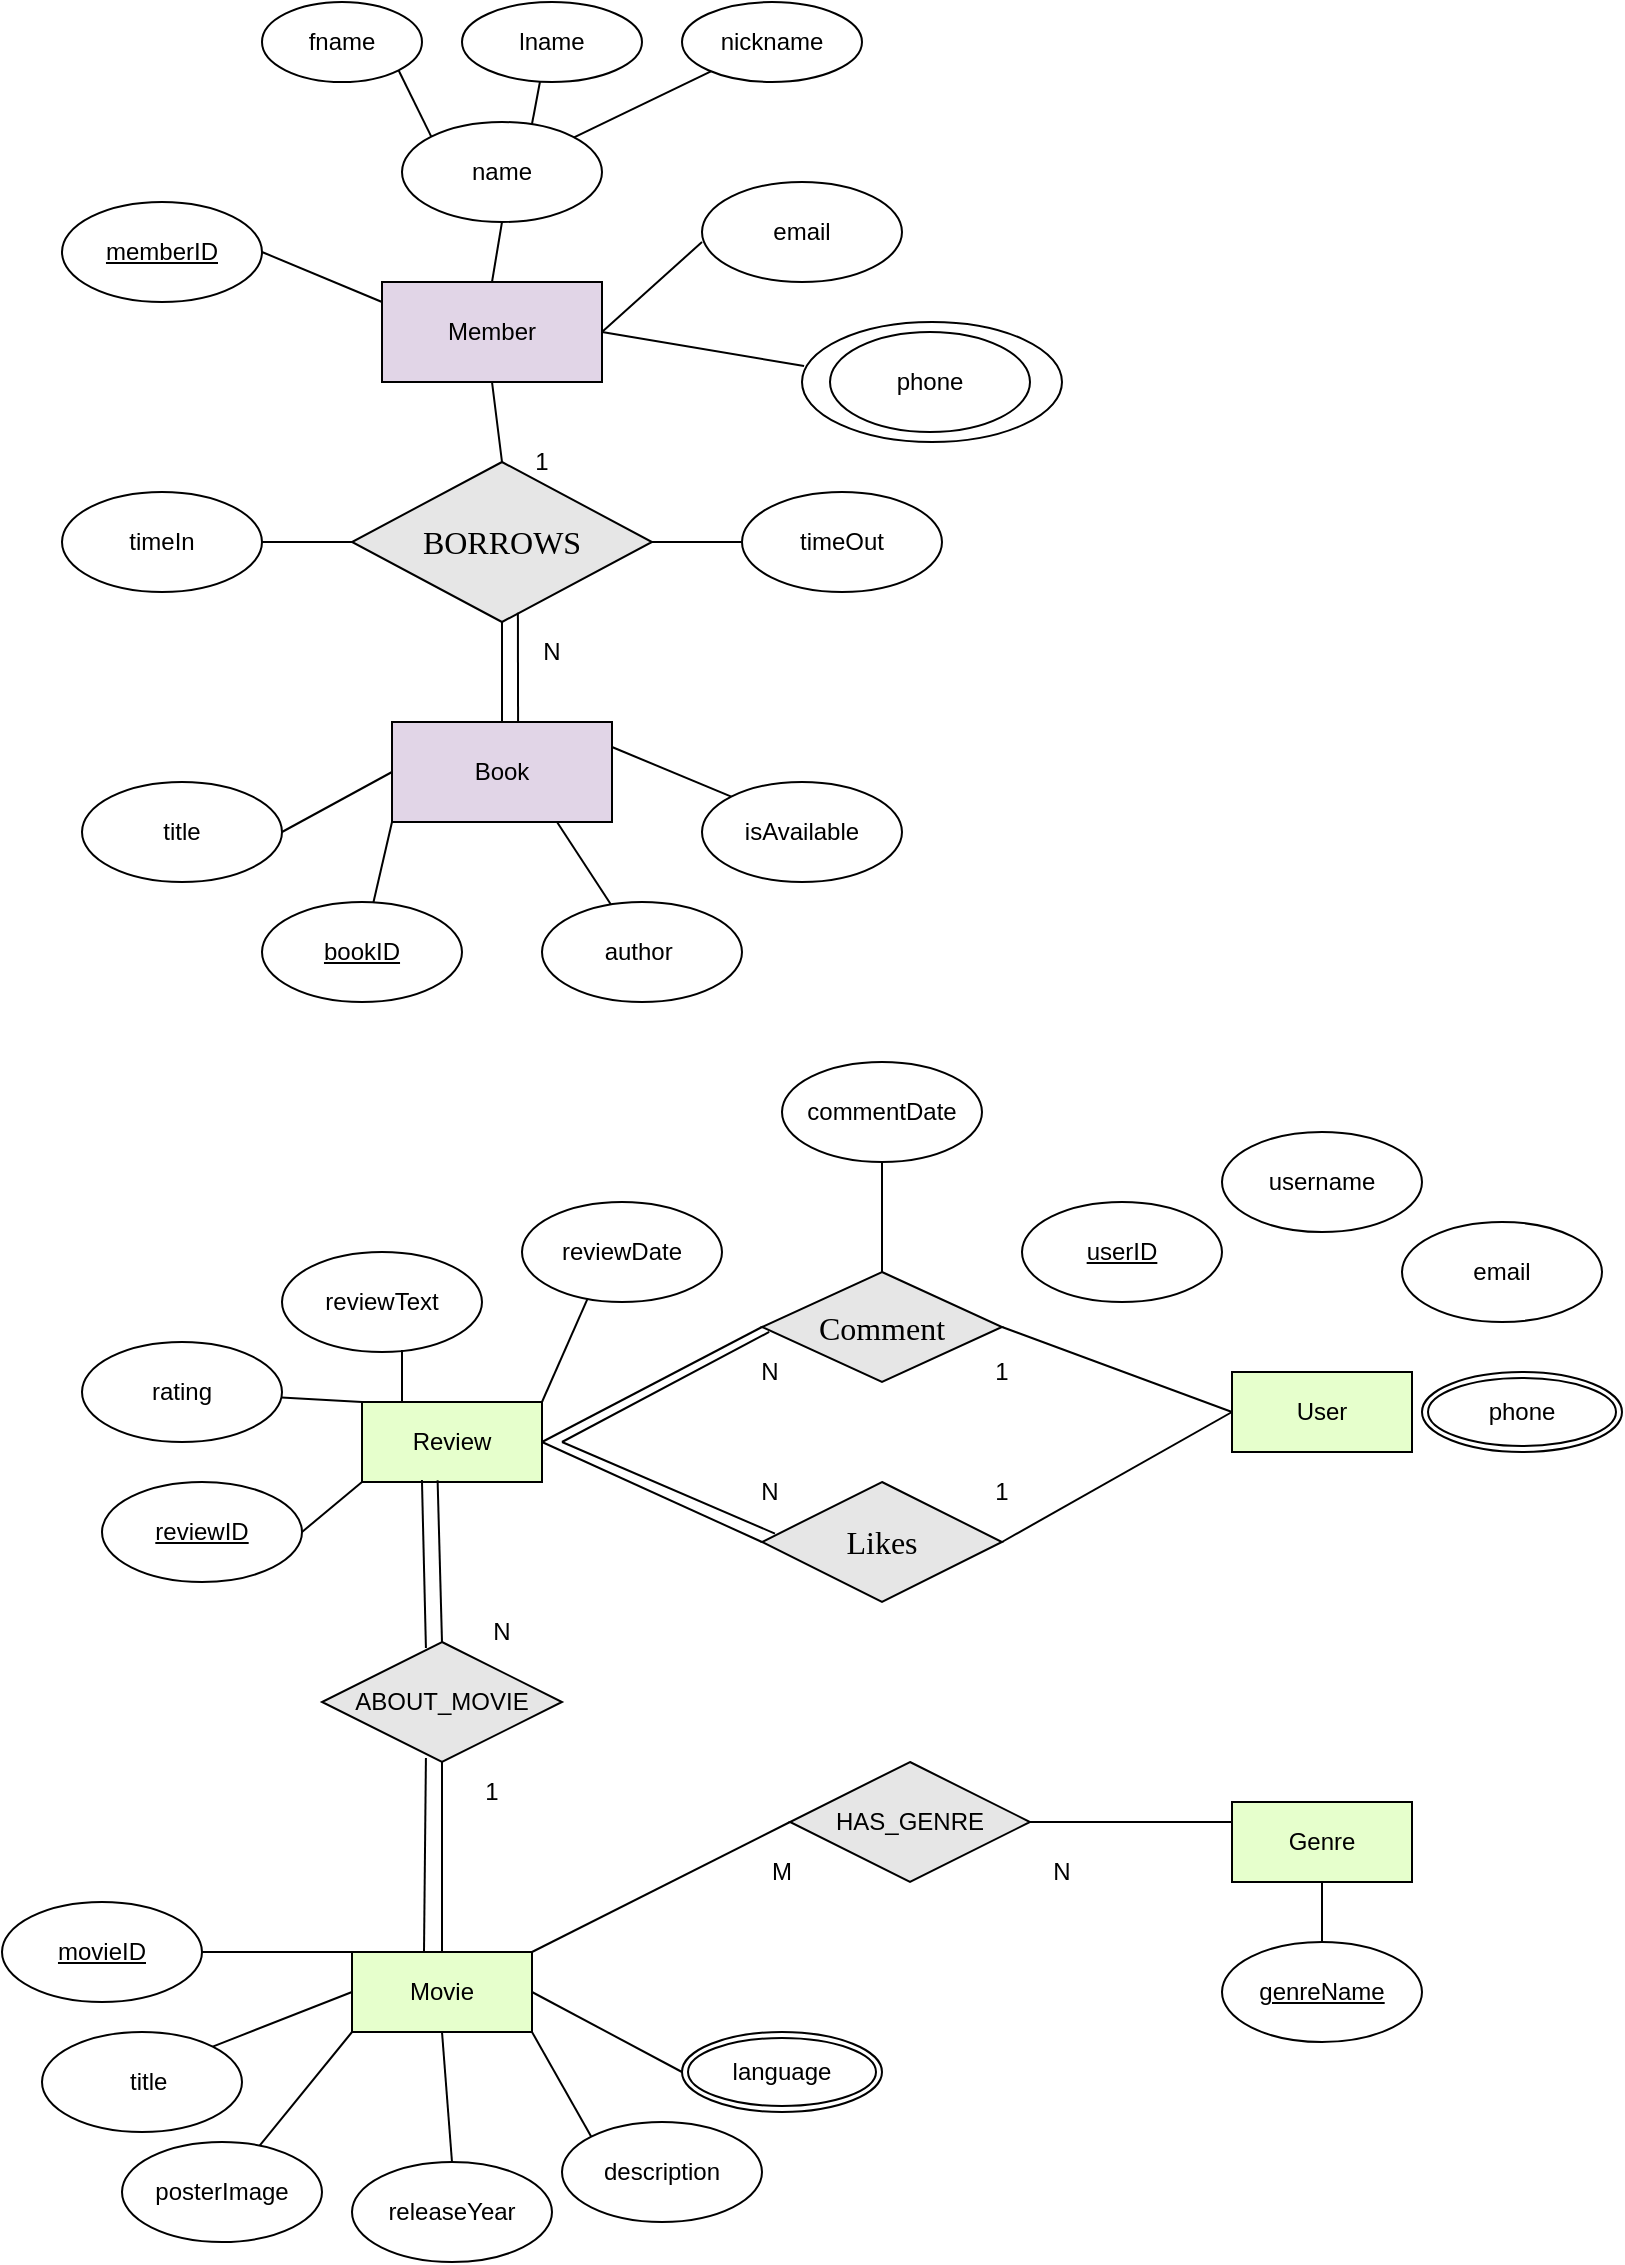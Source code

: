 <mxfile version="28.0.4">
  <diagram name="Page-1" id="Prld9Db6RoJRbxSjJ47J">
    <mxGraphModel dx="976" dy="672" grid="1" gridSize="10" guides="1" tooltips="1" connect="1" arrows="1" fold="1" page="1" pageScale="1" pageWidth="827" pageHeight="1169" math="0" shadow="0">
      <root>
        <mxCell id="0" />
        <mxCell id="1" parent="0" />
        <mxCell id="_dU9NBsAX1QTBCmmcqbf-1" value="Member" style="rounded=0;whiteSpace=wrap;html=1;fillColor=#E1D5E7;" vertex="1" parent="1">
          <mxGeometry x="190" y="160" width="110" height="50" as="geometry" />
        </mxCell>
        <mxCell id="_dU9NBsAX1QTBCmmcqbf-2" value="Book" style="rounded=0;whiteSpace=wrap;html=1;fillColor=#E1D5E7;" vertex="1" parent="1">
          <mxGeometry x="195" y="380" width="110" height="50" as="geometry" />
        </mxCell>
        <mxCell id="_dU9NBsAX1QTBCmmcqbf-3" value="&lt;u&gt;memberID&lt;/u&gt;" style="ellipse;whiteSpace=wrap;html=1;" vertex="1" parent="1">
          <mxGeometry x="30" y="120" width="100" height="50" as="geometry" />
        </mxCell>
        <mxCell id="_dU9NBsAX1QTBCmmcqbf-4" value="name" style="ellipse;whiteSpace=wrap;html=1;" vertex="1" parent="1">
          <mxGeometry x="200" y="80" width="100" height="50" as="geometry" />
        </mxCell>
        <mxCell id="_dU9NBsAX1QTBCmmcqbf-6" value="fname" style="ellipse;whiteSpace=wrap;html=1;" vertex="1" parent="1">
          <mxGeometry x="130" y="20" width="80" height="40" as="geometry" />
        </mxCell>
        <mxCell id="_dU9NBsAX1QTBCmmcqbf-7" value="lname" style="ellipse;whiteSpace=wrap;html=1;" vertex="1" parent="1">
          <mxGeometry x="230" y="20" width="90" height="40" as="geometry" />
        </mxCell>
        <mxCell id="_dU9NBsAX1QTBCmmcqbf-8" value="nickname" style="ellipse;whiteSpace=wrap;html=1;" vertex="1" parent="1">
          <mxGeometry x="340" y="20" width="90" height="40" as="geometry" />
        </mxCell>
        <mxCell id="_dU9NBsAX1QTBCmmcqbf-9" value="email" style="ellipse;whiteSpace=wrap;html=1;" vertex="1" parent="1">
          <mxGeometry x="350" y="110" width="100" height="50" as="geometry" />
        </mxCell>
        <mxCell id="_dU9NBsAX1QTBCmmcqbf-10" value="&lt;u&gt;bookID&lt;/u&gt;" style="ellipse;whiteSpace=wrap;html=1;" vertex="1" parent="1">
          <mxGeometry x="130" y="470" width="100" height="50" as="geometry" />
        </mxCell>
        <mxCell id="_dU9NBsAX1QTBCmmcqbf-11" value="title" style="ellipse;whiteSpace=wrap;html=1;" vertex="1" parent="1">
          <mxGeometry x="40" y="410" width="100" height="50" as="geometry" />
        </mxCell>
        <mxCell id="_dU9NBsAX1QTBCmmcqbf-13" value="author&amp;nbsp;" style="ellipse;whiteSpace=wrap;html=1;" vertex="1" parent="1">
          <mxGeometry x="270" y="470" width="100" height="50" as="geometry" />
        </mxCell>
        <mxCell id="_dU9NBsAX1QTBCmmcqbf-14" value="isAvailable" style="ellipse;whiteSpace=wrap;html=1;" vertex="1" parent="1">
          <mxGeometry x="350" y="410" width="100" height="50" as="geometry" />
        </mxCell>
        <mxCell id="_dU9NBsAX1QTBCmmcqbf-15" value="&lt;span style=&quot;font-family: -webkit-standard; font-size: medium; text-align: start;&quot;&gt;BORROWS&lt;/span&gt;" style="rhombus;whiteSpace=wrap;html=1;strokeColor=#000000;fillColor=#E6E6E6;" vertex="1" parent="1">
          <mxGeometry x="175" y="250" width="150" height="80" as="geometry" />
        </mxCell>
        <mxCell id="_dU9NBsAX1QTBCmmcqbf-18" value="" style="endArrow=none;html=1;rounded=0;exitX=1;exitY=0.5;exitDx=0;exitDy=0;" edge="1" parent="1" source="_dU9NBsAX1QTBCmmcqbf-1">
          <mxGeometry width="50" height="50" relative="1" as="geometry">
            <mxPoint x="360" y="350" as="sourcePoint" />
            <mxPoint x="350" y="140" as="targetPoint" />
            <Array as="points" />
          </mxGeometry>
        </mxCell>
        <mxCell id="_dU9NBsAX1QTBCmmcqbf-19" value="" style="endArrow=none;html=1;rounded=0;entryX=1;entryY=0.5;entryDx=0;entryDy=0;" edge="1" parent="1" target="_dU9NBsAX1QTBCmmcqbf-3">
          <mxGeometry width="50" height="50" relative="1" as="geometry">
            <mxPoint x="190" y="170" as="sourcePoint" />
            <mxPoint x="500" y="250" as="targetPoint" />
            <Array as="points" />
          </mxGeometry>
        </mxCell>
        <mxCell id="_dU9NBsAX1QTBCmmcqbf-33" value="1" style="text;html=1;align=center;verticalAlign=middle;whiteSpace=wrap;rounded=0;" vertex="1" parent="1">
          <mxGeometry x="240" y="235" width="60" height="30" as="geometry" />
        </mxCell>
        <mxCell id="_dU9NBsAX1QTBCmmcqbf-36" value="" style="endArrow=none;html=1;rounded=0;exitX=1;exitY=0.5;exitDx=0;exitDy=0;entryX=0.008;entryY=0.367;entryDx=0;entryDy=0;entryPerimeter=0;" edge="1" parent="1" source="_dU9NBsAX1QTBCmmcqbf-1" target="_dU9NBsAX1QTBCmmcqbf-37">
          <mxGeometry width="50" height="50" relative="1" as="geometry">
            <mxPoint x="330" y="195" as="sourcePoint" />
            <mxPoint x="390" y="200" as="targetPoint" />
            <Array as="points" />
          </mxGeometry>
        </mxCell>
        <mxCell id="_dU9NBsAX1QTBCmmcqbf-37" value="" style="ellipse;whiteSpace=wrap;html=1;" vertex="1" parent="1">
          <mxGeometry x="400" y="180" width="130" height="60" as="geometry" />
        </mxCell>
        <mxCell id="_dU9NBsAX1QTBCmmcqbf-34" value="phone" style="ellipse;whiteSpace=wrap;html=1;" vertex="1" parent="1">
          <mxGeometry x="414" y="185" width="100" height="50" as="geometry" />
        </mxCell>
        <mxCell id="_dU9NBsAX1QTBCmmcqbf-38" value="N" style="text;html=1;align=center;verticalAlign=middle;whiteSpace=wrap;rounded=0;" vertex="1" parent="1">
          <mxGeometry x="245" y="330" width="60" height="30" as="geometry" />
        </mxCell>
        <mxCell id="_dU9NBsAX1QTBCmmcqbf-39" value="" style="endArrow=none;html=1;rounded=0;entryX=0.5;entryY=0;entryDx=0;entryDy=0;" edge="1" parent="1" source="_dU9NBsAX1QTBCmmcqbf-15" target="_dU9NBsAX1QTBCmmcqbf-2">
          <mxGeometry width="50" height="50" relative="1" as="geometry">
            <mxPoint x="360" y="350" as="sourcePoint" />
            <mxPoint x="410" y="300" as="targetPoint" />
          </mxGeometry>
        </mxCell>
        <mxCell id="_dU9NBsAX1QTBCmmcqbf-40" value="" style="endArrow=none;html=1;rounded=0;exitX=0.5;exitY=1;exitDx=0;exitDy=0;" edge="1" parent="1" source="_dU9NBsAX1QTBCmmcqbf-1">
          <mxGeometry width="50" height="50" relative="1" as="geometry">
            <mxPoint x="280" y="350" as="sourcePoint" />
            <mxPoint x="250" y="250" as="targetPoint" />
          </mxGeometry>
        </mxCell>
        <mxCell id="_dU9NBsAX1QTBCmmcqbf-41" value="" style="endArrow=none;html=1;rounded=0;exitX=1;exitY=0.25;exitDx=0;exitDy=0;entryX=0;entryY=0;entryDx=0;entryDy=0;" edge="1" parent="1" source="_dU9NBsAX1QTBCmmcqbf-2" target="_dU9NBsAX1QTBCmmcqbf-14">
          <mxGeometry width="50" height="50" relative="1" as="geometry">
            <mxPoint x="360" y="350" as="sourcePoint" />
            <mxPoint x="410" y="300" as="targetPoint" />
          </mxGeometry>
        </mxCell>
        <mxCell id="_dU9NBsAX1QTBCmmcqbf-42" value="" style="endArrow=none;html=1;rounded=0;exitX=0.75;exitY=1;exitDx=0;exitDy=0;" edge="1" parent="1" source="_dU9NBsAX1QTBCmmcqbf-2" target="_dU9NBsAX1QTBCmmcqbf-13">
          <mxGeometry width="50" height="50" relative="1" as="geometry">
            <mxPoint x="450" y="360" as="sourcePoint" />
            <mxPoint x="510" y="384" as="targetPoint" />
          </mxGeometry>
        </mxCell>
        <mxCell id="_dU9NBsAX1QTBCmmcqbf-43" value="" style="endArrow=none;html=1;rounded=0;exitX=0;exitY=1;exitDx=0;exitDy=0;" edge="1" parent="1" source="_dU9NBsAX1QTBCmmcqbf-2" target="_dU9NBsAX1QTBCmmcqbf-10">
          <mxGeometry width="50" height="50" relative="1" as="geometry">
            <mxPoint x="520" y="500" as="sourcePoint" />
            <mxPoint x="547" y="541" as="targetPoint" />
          </mxGeometry>
        </mxCell>
        <mxCell id="_dU9NBsAX1QTBCmmcqbf-44" value="" style="endArrow=none;html=1;rounded=0;exitX=0;exitY=0.5;exitDx=0;exitDy=0;entryX=1;entryY=0.5;entryDx=0;entryDy=0;" edge="1" parent="1" source="_dU9NBsAX1QTBCmmcqbf-2" target="_dU9NBsAX1QTBCmmcqbf-11">
          <mxGeometry width="50" height="50" relative="1" as="geometry">
            <mxPoint x="199" y="470" as="sourcePoint" />
            <mxPoint x="190" y="510" as="targetPoint" />
          </mxGeometry>
        </mxCell>
        <mxCell id="_dU9NBsAX1QTBCmmcqbf-45" value="" style="endArrow=none;html=1;rounded=0;exitX=0.5;exitY=0;exitDx=0;exitDy=0;entryX=0.5;entryY=1;entryDx=0;entryDy=0;" edge="1" parent="1" source="_dU9NBsAX1QTBCmmcqbf-1" target="_dU9NBsAX1QTBCmmcqbf-4">
          <mxGeometry width="50" height="50" relative="1" as="geometry">
            <mxPoint x="320" y="195" as="sourcePoint" />
            <mxPoint x="370" y="150" as="targetPoint" />
            <Array as="points" />
          </mxGeometry>
        </mxCell>
        <mxCell id="_dU9NBsAX1QTBCmmcqbf-46" value="" style="endArrow=none;html=1;rounded=0;exitX=0.65;exitY=0.02;exitDx=0;exitDy=0;entryX=0.433;entryY=1;entryDx=0;entryDy=0;exitPerimeter=0;entryPerimeter=0;" edge="1" parent="1" source="_dU9NBsAX1QTBCmmcqbf-4" target="_dU9NBsAX1QTBCmmcqbf-7">
          <mxGeometry width="50" height="50" relative="1" as="geometry">
            <mxPoint x="240" y="150" as="sourcePoint" />
            <mxPoint x="245" y="120" as="targetPoint" />
            <Array as="points" />
          </mxGeometry>
        </mxCell>
        <mxCell id="_dU9NBsAX1QTBCmmcqbf-47" value="" style="endArrow=none;html=1;rounded=0;" edge="1" parent="1" source="_dU9NBsAX1QTBCmmcqbf-4" target="_dU9NBsAX1QTBCmmcqbf-8">
          <mxGeometry width="50" height="50" relative="1" as="geometry">
            <mxPoint x="260" y="80" as="sourcePoint" />
            <mxPoint x="285" y="60" as="targetPoint" />
            <Array as="points" />
          </mxGeometry>
        </mxCell>
        <mxCell id="_dU9NBsAX1QTBCmmcqbf-48" value="" style="endArrow=none;html=1;rounded=0;entryX=1;entryY=1;entryDx=0;entryDy=0;exitX=0;exitY=0;exitDx=0;exitDy=0;" edge="1" parent="1" source="_dU9NBsAX1QTBCmmcqbf-4" target="_dU9NBsAX1QTBCmmcqbf-6">
          <mxGeometry width="50" height="50" relative="1" as="geometry">
            <mxPoint x="340" y="113" as="sourcePoint" />
            <mxPoint x="408" y="80" as="targetPoint" />
            <Array as="points" />
          </mxGeometry>
        </mxCell>
        <mxCell id="_dU9NBsAX1QTBCmmcqbf-50" value="" style="endArrow=none;html=1;rounded=0;entryX=0.573;entryY=0;entryDx=0;entryDy=0;entryPerimeter=0;exitX=0.553;exitY=0.942;exitDx=0;exitDy=0;exitPerimeter=0;" edge="1" parent="1" source="_dU9NBsAX1QTBCmmcqbf-15" target="_dU9NBsAX1QTBCmmcqbf-2">
          <mxGeometry width="50" height="50" relative="1" as="geometry">
            <mxPoint x="258" y="330" as="sourcePoint" />
            <mxPoint x="250" y="400" as="targetPoint" />
          </mxGeometry>
        </mxCell>
        <mxCell id="_dU9NBsAX1QTBCmmcqbf-51" value="" style="endArrow=none;html=1;rounded=0;exitX=1;exitY=0.5;exitDx=0;exitDy=0;" edge="1" parent="1" source="_dU9NBsAX1QTBCmmcqbf-15">
          <mxGeometry width="50" height="50" relative="1" as="geometry">
            <mxPoint x="360" y="350" as="sourcePoint" />
            <mxPoint x="410" y="290" as="targetPoint" />
          </mxGeometry>
        </mxCell>
        <mxCell id="_dU9NBsAX1QTBCmmcqbf-52" value="timeOut" style="ellipse;whiteSpace=wrap;html=1;" vertex="1" parent="1">
          <mxGeometry x="370" y="265" width="100" height="50" as="geometry" />
        </mxCell>
        <mxCell id="_dU9NBsAX1QTBCmmcqbf-53" value="" style="endArrow=none;html=1;rounded=0;entryX=0;entryY=0.5;entryDx=0;entryDy=0;" edge="1" parent="1" target="_dU9NBsAX1QTBCmmcqbf-15">
          <mxGeometry width="50" height="50" relative="1" as="geometry">
            <mxPoint x="130" y="290" as="sourcePoint" />
            <mxPoint x="465" y="290" as="targetPoint" />
          </mxGeometry>
        </mxCell>
        <mxCell id="_dU9NBsAX1QTBCmmcqbf-55" value="timeIn" style="ellipse;whiteSpace=wrap;html=1;" vertex="1" parent="1">
          <mxGeometry x="30" y="265" width="100" height="50" as="geometry" />
        </mxCell>
        <mxCell id="_dU9NBsAX1QTBCmmcqbf-57" value="User" style="rounded=0;whiteSpace=wrap;html=1;fillColor=#E6FFCC;" vertex="1" parent="1">
          <mxGeometry x="615" y="705" width="90" height="40" as="geometry" />
        </mxCell>
        <mxCell id="_dU9NBsAX1QTBCmmcqbf-58" value="Movie" style="rounded=0;whiteSpace=wrap;html=1;fillColor=#E6FFCC;" vertex="1" parent="1">
          <mxGeometry x="175" y="995" width="90" height="40" as="geometry" />
        </mxCell>
        <mxCell id="_dU9NBsAX1QTBCmmcqbf-59" value="Review" style="rounded=0;whiteSpace=wrap;html=1;fillColor=#E6FFCC;" vertex="1" parent="1">
          <mxGeometry x="180" y="720" width="90" height="40" as="geometry" />
        </mxCell>
        <mxCell id="_dU9NBsAX1QTBCmmcqbf-60" value="Genre" style="rounded=0;whiteSpace=wrap;html=1;fillColor=#E6FFCC;" vertex="1" parent="1">
          <mxGeometry x="615" y="920" width="90" height="40" as="geometry" />
        </mxCell>
        <mxCell id="_dU9NBsAX1QTBCmmcqbf-61" value="&lt;u&gt;userID&lt;/u&gt;" style="ellipse;whiteSpace=wrap;html=1;" vertex="1" parent="1">
          <mxGeometry x="510" y="620" width="100" height="50" as="geometry" />
        </mxCell>
        <mxCell id="_dU9NBsAX1QTBCmmcqbf-62" value="username" style="ellipse;whiteSpace=wrap;html=1;" vertex="1" parent="1">
          <mxGeometry x="610" y="585" width="100" height="50" as="geometry" />
        </mxCell>
        <mxCell id="_dU9NBsAX1QTBCmmcqbf-64" value="email" style="ellipse;whiteSpace=wrap;html=1;" vertex="1" parent="1">
          <mxGeometry x="700" y="630" width="100" height="50" as="geometry" />
        </mxCell>
        <mxCell id="_dU9NBsAX1QTBCmmcqbf-65" value="phone" style="ellipse;shape=doubleEllipse;margin=3;whiteSpace=wrap;html=1;align=center;" vertex="1" parent="1">
          <mxGeometry x="710" y="705" width="100" height="40" as="geometry" />
        </mxCell>
        <mxCell id="_dU9NBsAX1QTBCmmcqbf-66" value="&lt;u&gt;reviewID&lt;/u&gt;" style="ellipse;whiteSpace=wrap;html=1;" vertex="1" parent="1">
          <mxGeometry x="50" y="760" width="100" height="50" as="geometry" />
        </mxCell>
        <mxCell id="_dU9NBsAX1QTBCmmcqbf-67" value="rating" style="ellipse;whiteSpace=wrap;html=1;" vertex="1" parent="1">
          <mxGeometry x="40" y="690" width="100" height="50" as="geometry" />
        </mxCell>
        <mxCell id="_dU9NBsAX1QTBCmmcqbf-68" value="reviewText" style="ellipse;whiteSpace=wrap;html=1;" vertex="1" parent="1">
          <mxGeometry x="140" y="645" width="100" height="50" as="geometry" />
        </mxCell>
        <mxCell id="_dU9NBsAX1QTBCmmcqbf-69" value="reviewDate" style="ellipse;whiteSpace=wrap;html=1;" vertex="1" parent="1">
          <mxGeometry x="260" y="620" width="100" height="50" as="geometry" />
        </mxCell>
        <mxCell id="_dU9NBsAX1QTBCmmcqbf-70" value="&lt;u&gt;movieID&lt;/u&gt;" style="ellipse;whiteSpace=wrap;html=1;" vertex="1" parent="1">
          <mxGeometry y="970" width="100" height="50" as="geometry" />
        </mxCell>
        <mxCell id="_dU9NBsAX1QTBCmmcqbf-71" value="&amp;nbsp; &amp;nbsp;title&amp;nbsp;" style="ellipse;whiteSpace=wrap;html=1;" vertex="1" parent="1">
          <mxGeometry x="20" y="1035" width="100" height="50" as="geometry" />
        </mxCell>
        <mxCell id="_dU9NBsAX1QTBCmmcqbf-72" value="releaseYear" style="ellipse;whiteSpace=wrap;html=1;" vertex="1" parent="1">
          <mxGeometry x="175" y="1100" width="100" height="50" as="geometry" />
        </mxCell>
        <mxCell id="_dU9NBsAX1QTBCmmcqbf-75" value="posterImage" style="ellipse;whiteSpace=wrap;html=1;" vertex="1" parent="1">
          <mxGeometry x="60" y="1090" width="100" height="50" as="geometry" />
        </mxCell>
        <mxCell id="_dU9NBsAX1QTBCmmcqbf-76" value="description" style="ellipse;whiteSpace=wrap;html=1;" vertex="1" parent="1">
          <mxGeometry x="280" y="1080" width="100" height="50" as="geometry" />
        </mxCell>
        <mxCell id="_dU9NBsAX1QTBCmmcqbf-77" value="&lt;u&gt;genreName&lt;/u&gt;" style="ellipse;whiteSpace=wrap;html=1;" vertex="1" parent="1">
          <mxGeometry x="610" y="990" width="100" height="50" as="geometry" />
        </mxCell>
        <mxCell id="_dU9NBsAX1QTBCmmcqbf-78" value="&lt;div style=&quot;text-align: start;&quot;&gt;&lt;span style=&quot;font-family: -webkit-standard; font-size: medium;&quot;&gt;Likes&lt;/span&gt;&lt;br&gt;&lt;/div&gt;" style="rhombus;whiteSpace=wrap;html=1;strokeColor=#000000;fillColor=#E6E6E6;" vertex="1" parent="1">
          <mxGeometry x="380" y="760" width="120" height="60" as="geometry" />
        </mxCell>
        <mxCell id="_dU9NBsAX1QTBCmmcqbf-79" value="&lt;div style=&quot;text-align: start;&quot;&gt;&lt;font size=&quot;3&quot; face=&quot;-webkit-standard&quot;&gt;Comment&lt;/font&gt;&lt;/div&gt;" style="rhombus;whiteSpace=wrap;html=1;strokeColor=#000000;fillColor=#E6E6E6;" vertex="1" parent="1">
          <mxGeometry x="380" y="655" width="120" height="55" as="geometry" />
        </mxCell>
        <mxCell id="_dU9NBsAX1QTBCmmcqbf-81" value="language" style="ellipse;shape=doubleEllipse;margin=3;whiteSpace=wrap;html=1;align=center;" vertex="1" parent="1">
          <mxGeometry x="340" y="1035" width="100" height="40" as="geometry" />
        </mxCell>
        <mxCell id="_dU9NBsAX1QTBCmmcqbf-83" value="&lt;div style=&quot;text-align: start;&quot;&gt;HAS_GENRE&lt;br&gt;&lt;/div&gt;" style="rhombus;whiteSpace=wrap;html=1;strokeColor=#000000;fillColor=#E6E6E6;" vertex="1" parent="1">
          <mxGeometry x="394" y="900" width="120" height="60" as="geometry" />
        </mxCell>
        <mxCell id="_dU9NBsAX1QTBCmmcqbf-84" value="" style="endArrow=none;html=1;rounded=0;entryX=0;entryY=0.5;entryDx=0;entryDy=0;exitX=1;exitY=0.5;exitDx=0;exitDy=0;" edge="1" parent="1" source="_dU9NBsAX1QTBCmmcqbf-79" target="_dU9NBsAX1QTBCmmcqbf-57">
          <mxGeometry relative="1" as="geometry">
            <mxPoint x="200" y="740" as="sourcePoint" />
            <mxPoint x="360" y="740" as="targetPoint" />
          </mxGeometry>
        </mxCell>
        <mxCell id="_dU9NBsAX1QTBCmmcqbf-85" value="" style="endArrow=none;html=1;rounded=0;entryX=1;entryY=0.5;entryDx=0;entryDy=0;exitX=0;exitY=0.5;exitDx=0;exitDy=0;" edge="1" parent="1" source="_dU9NBsAX1QTBCmmcqbf-57" target="_dU9NBsAX1QTBCmmcqbf-78">
          <mxGeometry relative="1" as="geometry">
            <mxPoint x="590" y="720" as="sourcePoint" />
            <mxPoint x="680" y="757" as="targetPoint" />
          </mxGeometry>
        </mxCell>
        <mxCell id="_dU9NBsAX1QTBCmmcqbf-86" value="" style="endArrow=none;html=1;rounded=0;entryX=0;entryY=0.5;entryDx=0;entryDy=0;exitX=1;exitY=0.5;exitDx=0;exitDy=0;" edge="1" parent="1" source="_dU9NBsAX1QTBCmmcqbf-59" target="_dU9NBsAX1QTBCmmcqbf-79">
          <mxGeometry relative="1" as="geometry">
            <mxPoint x="630" y="750" as="sourcePoint" />
            <mxPoint x="540" y="820" as="targetPoint" />
          </mxGeometry>
        </mxCell>
        <mxCell id="_dU9NBsAX1QTBCmmcqbf-87" value="" style="endArrow=none;html=1;rounded=0;entryX=0;entryY=0.5;entryDx=0;entryDy=0;exitX=1;exitY=0.5;exitDx=0;exitDy=0;" edge="1" parent="1" source="_dU9NBsAX1QTBCmmcqbf-59" target="_dU9NBsAX1QTBCmmcqbf-78">
          <mxGeometry relative="1" as="geometry">
            <mxPoint x="290" y="797" as="sourcePoint" />
            <mxPoint x="410" y="730" as="targetPoint" />
          </mxGeometry>
        </mxCell>
        <mxCell id="_dU9NBsAX1QTBCmmcqbf-88" value="" style="endArrow=none;html=1;rounded=0;exitX=0.03;exitY=0.545;exitDx=0;exitDy=0;exitPerimeter=0;" edge="1" parent="1" source="_dU9NBsAX1QTBCmmcqbf-79">
          <mxGeometry relative="1" as="geometry">
            <mxPoint x="550" y="700" as="sourcePoint" />
            <mxPoint x="280" y="740" as="targetPoint" />
          </mxGeometry>
        </mxCell>
        <mxCell id="_dU9NBsAX1QTBCmmcqbf-89" value="" style="endArrow=none;html=1;rounded=0;exitX=0.054;exitY=0.43;exitDx=0;exitDy=0;exitPerimeter=0;" edge="1" parent="1" source="_dU9NBsAX1QTBCmmcqbf-78">
          <mxGeometry relative="1" as="geometry">
            <mxPoint x="454" y="700" as="sourcePoint" />
            <mxPoint x="280" y="740" as="targetPoint" />
          </mxGeometry>
        </mxCell>
        <mxCell id="_dU9NBsAX1QTBCmmcqbf-90" value="1" style="text;html=1;align=center;verticalAlign=middle;whiteSpace=wrap;rounded=0;" vertex="1" parent="1">
          <mxGeometry x="470" y="690" width="60" height="30" as="geometry" />
        </mxCell>
        <mxCell id="_dU9NBsAX1QTBCmmcqbf-92" value="1" style="text;html=1;align=center;verticalAlign=middle;whiteSpace=wrap;rounded=0;" vertex="1" parent="1">
          <mxGeometry x="470" y="750" width="60" height="30" as="geometry" />
        </mxCell>
        <mxCell id="_dU9NBsAX1QTBCmmcqbf-93" value="N" style="text;html=1;align=center;verticalAlign=middle;whiteSpace=wrap;rounded=0;" vertex="1" parent="1">
          <mxGeometry x="354" y="750" width="60" height="30" as="geometry" />
        </mxCell>
        <mxCell id="_dU9NBsAX1QTBCmmcqbf-95" value="N" style="text;html=1;align=center;verticalAlign=middle;whiteSpace=wrap;rounded=0;" vertex="1" parent="1">
          <mxGeometry x="354" y="690" width="60" height="30" as="geometry" />
        </mxCell>
        <mxCell id="_dU9NBsAX1QTBCmmcqbf-96" value="&lt;div style=&quot;text-align: start;&quot;&gt;ABOUT_MOVIE&lt;br&gt;&lt;/div&gt;" style="rhombus;whiteSpace=wrap;html=1;strokeColor=#000000;fillColor=#E6E6E6;" vertex="1" parent="1">
          <mxGeometry x="160" y="840" width="120" height="60" as="geometry" />
        </mxCell>
        <mxCell id="_dU9NBsAX1QTBCmmcqbf-97" value="" style="endArrow=none;html=1;rounded=0;exitX=0.42;exitY=0.979;exitDx=0;exitDy=0;entryX=0.5;entryY=0;entryDx=0;entryDy=0;exitPerimeter=0;" edge="1" parent="1" source="_dU9NBsAX1QTBCmmcqbf-59" target="_dU9NBsAX1QTBCmmcqbf-96">
          <mxGeometry width="50" height="50" relative="1" as="geometry">
            <mxPoint x="370" y="870" as="sourcePoint" />
            <mxPoint x="420" y="820" as="targetPoint" />
          </mxGeometry>
        </mxCell>
        <mxCell id="_dU9NBsAX1QTBCmmcqbf-98" value="" style="endArrow=none;html=1;rounded=0;exitX=0.5;exitY=0;exitDx=0;exitDy=0;entryX=0.5;entryY=1;entryDx=0;entryDy=0;" edge="1" parent="1" source="_dU9NBsAX1QTBCmmcqbf-58" target="_dU9NBsAX1QTBCmmcqbf-96">
          <mxGeometry width="50" height="50" relative="1" as="geometry">
            <mxPoint x="210" y="800" as="sourcePoint" />
            <mxPoint x="212" y="881" as="targetPoint" />
          </mxGeometry>
        </mxCell>
        <mxCell id="_dU9NBsAX1QTBCmmcqbf-99" value="" style="endArrow=none;html=1;rounded=0;exitX=0;exitY=1;exitDx=0;exitDy=0;entryX=1;entryY=0.5;entryDx=0;entryDy=0;" edge="1" parent="1" source="_dU9NBsAX1QTBCmmcqbf-59" target="_dU9NBsAX1QTBCmmcqbf-66">
          <mxGeometry width="50" height="50" relative="1" as="geometry">
            <mxPoint x="210" y="800" as="sourcePoint" />
            <mxPoint x="212" y="881" as="targetPoint" />
          </mxGeometry>
        </mxCell>
        <mxCell id="_dU9NBsAX1QTBCmmcqbf-100" value="" style="endArrow=none;html=1;rounded=0;exitX=0;exitY=0;exitDx=0;exitDy=0;" edge="1" parent="1" source="_dU9NBsAX1QTBCmmcqbf-59" target="_dU9NBsAX1QTBCmmcqbf-67">
          <mxGeometry width="50" height="50" relative="1" as="geometry">
            <mxPoint x="200" y="760" as="sourcePoint" />
            <mxPoint x="170" y="785" as="targetPoint" />
          </mxGeometry>
        </mxCell>
        <mxCell id="_dU9NBsAX1QTBCmmcqbf-101" value="" style="endArrow=none;html=1;rounded=0;exitX=0;exitY=0;exitDx=0;exitDy=0;entryX=0.6;entryY=0.98;entryDx=0;entryDy=0;entryPerimeter=0;" edge="1" parent="1" target="_dU9NBsAX1QTBCmmcqbf-68">
          <mxGeometry width="50" height="50" relative="1" as="geometry">
            <mxPoint x="200" y="720" as="sourcePoint" />
            <mxPoint x="200" y="700" as="targetPoint" />
          </mxGeometry>
        </mxCell>
        <mxCell id="_dU9NBsAX1QTBCmmcqbf-102" value="" style="endArrow=none;html=1;rounded=0;exitX=1;exitY=0;exitDx=0;exitDy=0;entryX=0.328;entryY=0.967;entryDx=0;entryDy=0;entryPerimeter=0;" edge="1" parent="1" source="_dU9NBsAX1QTBCmmcqbf-59" target="_dU9NBsAX1QTBCmmcqbf-69">
          <mxGeometry width="50" height="50" relative="1" as="geometry">
            <mxPoint x="200" y="725" as="sourcePoint" />
            <mxPoint x="190" y="700" as="targetPoint" />
          </mxGeometry>
        </mxCell>
        <mxCell id="_dU9NBsAX1QTBCmmcqbf-103" value="" style="endArrow=none;html=1;rounded=0;exitX=1;exitY=0.5;exitDx=0;exitDy=0;entryX=0;entryY=0.5;entryDx=0;entryDy=0;" edge="1" parent="1" source="_dU9NBsAX1QTBCmmcqbf-58" target="_dU9NBsAX1QTBCmmcqbf-81">
          <mxGeometry width="50" height="50" relative="1" as="geometry">
            <mxPoint x="280" y="882" as="sourcePoint" />
            <mxPoint x="303" y="830" as="targetPoint" />
          </mxGeometry>
        </mxCell>
        <mxCell id="_dU9NBsAX1QTBCmmcqbf-104" value="" style="endArrow=none;html=1;rounded=0;exitX=1;exitY=1;exitDx=0;exitDy=0;entryX=0;entryY=0;entryDx=0;entryDy=0;" edge="1" parent="1" source="_dU9NBsAX1QTBCmmcqbf-58" target="_dU9NBsAX1QTBCmmcqbf-76">
          <mxGeometry width="50" height="50" relative="1" as="geometry">
            <mxPoint x="310" y="1040" as="sourcePoint" />
            <mxPoint x="385" y="1080" as="targetPoint" />
          </mxGeometry>
        </mxCell>
        <mxCell id="_dU9NBsAX1QTBCmmcqbf-105" value="" style="endArrow=none;html=1;rounded=0;exitX=0.5;exitY=1;exitDx=0;exitDy=0;entryX=0.5;entryY=0;entryDx=0;entryDy=0;" edge="1" parent="1" source="_dU9NBsAX1QTBCmmcqbf-58" target="_dU9NBsAX1QTBCmmcqbf-72">
          <mxGeometry width="50" height="50" relative="1" as="geometry">
            <mxPoint x="330" y="990" as="sourcePoint" />
            <mxPoint x="360" y="1042" as="targetPoint" />
          </mxGeometry>
        </mxCell>
        <mxCell id="_dU9NBsAX1QTBCmmcqbf-106" value="" style="endArrow=none;html=1;rounded=0;exitX=0;exitY=1;exitDx=0;exitDy=0;" edge="1" parent="1" source="_dU9NBsAX1QTBCmmcqbf-58" target="_dU9NBsAX1QTBCmmcqbf-75">
          <mxGeometry width="50" height="50" relative="1" as="geometry">
            <mxPoint x="360" y="880" as="sourcePoint" />
            <mxPoint x="365" y="945" as="targetPoint" />
          </mxGeometry>
        </mxCell>
        <mxCell id="_dU9NBsAX1QTBCmmcqbf-107" value="" style="endArrow=none;html=1;rounded=0;exitX=0;exitY=0.5;exitDx=0;exitDy=0;entryX=1;entryY=0;entryDx=0;entryDy=0;" edge="1" parent="1" source="_dU9NBsAX1QTBCmmcqbf-58" target="_dU9NBsAX1QTBCmmcqbf-71">
          <mxGeometry width="50" height="50" relative="1" as="geometry">
            <mxPoint x="226" y="1060" as="sourcePoint" />
            <mxPoint x="180" y="1117" as="targetPoint" />
          </mxGeometry>
        </mxCell>
        <mxCell id="_dU9NBsAX1QTBCmmcqbf-108" value="" style="endArrow=none;html=1;rounded=0;exitX=0;exitY=0;exitDx=0;exitDy=0;" edge="1" parent="1" source="_dU9NBsAX1QTBCmmcqbf-58" target="_dU9NBsAX1QTBCmmcqbf-70">
          <mxGeometry width="50" height="50" relative="1" as="geometry">
            <mxPoint x="260" y="1090" as="sourcePoint" />
            <mxPoint x="190" y="1117" as="targetPoint" />
          </mxGeometry>
        </mxCell>
        <mxCell id="_dU9NBsAX1QTBCmmcqbf-109" value="" style="endArrow=none;html=1;rounded=0;exitX=0.5;exitY=1;exitDx=0;exitDy=0;" edge="1" parent="1" source="_dU9NBsAX1QTBCmmcqbf-60" target="_dU9NBsAX1QTBCmmcqbf-77">
          <mxGeometry width="50" height="50" relative="1" as="geometry">
            <mxPoint x="345" y="1030" as="sourcePoint" />
            <mxPoint x="420" y="1070" as="targetPoint" />
          </mxGeometry>
        </mxCell>
        <mxCell id="_dU9NBsAX1QTBCmmcqbf-110" value="N" style="text;html=1;align=center;verticalAlign=middle;whiteSpace=wrap;rounded=0;" vertex="1" parent="1">
          <mxGeometry x="220" y="820" width="60" height="30" as="geometry" />
        </mxCell>
        <mxCell id="_dU9NBsAX1QTBCmmcqbf-111" value="1" style="text;html=1;align=center;verticalAlign=middle;whiteSpace=wrap;rounded=0;" vertex="1" parent="1">
          <mxGeometry x="215" y="900" width="60" height="30" as="geometry" />
        </mxCell>
        <mxCell id="_dU9NBsAX1QTBCmmcqbf-112" value="" style="endArrow=none;html=1;rounded=0;exitX=1;exitY=0;exitDx=0;exitDy=0;entryX=0;entryY=0.5;entryDx=0;entryDy=0;" edge="1" parent="1" source="_dU9NBsAX1QTBCmmcqbf-58" target="_dU9NBsAX1QTBCmmcqbf-83">
          <mxGeometry width="50" height="50" relative="1" as="geometry">
            <mxPoint x="610" y="760" as="sourcePoint" />
            <mxPoint x="222" y="871" as="targetPoint" />
            <Array as="points" />
          </mxGeometry>
        </mxCell>
        <mxCell id="_dU9NBsAX1QTBCmmcqbf-115" value="" style="endArrow=none;html=1;rounded=0;entryX=0;entryY=0.25;entryDx=0;entryDy=0;exitX=1;exitY=0.5;exitDx=0;exitDy=0;" edge="1" parent="1" source="_dU9NBsAX1QTBCmmcqbf-83" target="_dU9NBsAX1QTBCmmcqbf-60">
          <mxGeometry relative="1" as="geometry">
            <mxPoint x="685" y="740" as="sourcePoint" />
            <mxPoint x="570" y="805" as="targetPoint" />
          </mxGeometry>
        </mxCell>
        <mxCell id="_dU9NBsAX1QTBCmmcqbf-116" value="N" style="text;html=1;align=center;verticalAlign=middle;whiteSpace=wrap;rounded=0;" vertex="1" parent="1">
          <mxGeometry x="500" y="940" width="60" height="30" as="geometry" />
        </mxCell>
        <mxCell id="_dU9NBsAX1QTBCmmcqbf-117" value="M" style="text;html=1;align=center;verticalAlign=middle;whiteSpace=wrap;rounded=0;" vertex="1" parent="1">
          <mxGeometry x="360" y="940" width="60" height="30" as="geometry" />
        </mxCell>
        <mxCell id="_dU9NBsAX1QTBCmmcqbf-119" value="commentDate" style="ellipse;whiteSpace=wrap;html=1;" vertex="1" parent="1">
          <mxGeometry x="390" y="550" width="100" height="50" as="geometry" />
        </mxCell>
        <mxCell id="_dU9NBsAX1QTBCmmcqbf-120" value="" style="endArrow=none;html=1;rounded=0;entryX=0.5;entryY=1;entryDx=0;entryDy=0;exitX=0.5;exitY=0;exitDx=0;exitDy=0;" edge="1" parent="1" source="_dU9NBsAX1QTBCmmcqbf-79" target="_dU9NBsAX1QTBCmmcqbf-119">
          <mxGeometry relative="1" as="geometry">
            <mxPoint x="580" y="710" as="sourcePoint" />
            <mxPoint x="695" y="752" as="targetPoint" />
          </mxGeometry>
        </mxCell>
        <mxCell id="_dU9NBsAX1QTBCmmcqbf-121" value="" style="endArrow=none;html=1;rounded=0;exitX=0.333;exitY=0.975;exitDx=0;exitDy=0;exitPerimeter=0;entryX=0.433;entryY=0.05;entryDx=0;entryDy=0;entryPerimeter=0;" edge="1" parent="1" source="_dU9NBsAX1QTBCmmcqbf-59" target="_dU9NBsAX1QTBCmmcqbf-96">
          <mxGeometry width="50" height="50" relative="1" as="geometry">
            <mxPoint x="210" y="780" as="sourcePoint" />
            <mxPoint x="210" y="840" as="targetPoint" />
          </mxGeometry>
        </mxCell>
        <mxCell id="_dU9NBsAX1QTBCmmcqbf-123" value="" style="endArrow=none;html=1;rounded=0;entryX=0.433;entryY=0.967;entryDx=0;entryDy=0;entryPerimeter=0;exitX=0.4;exitY=0;exitDx=0;exitDy=0;exitPerimeter=0;" edge="1" parent="1" source="_dU9NBsAX1QTBCmmcqbf-58" target="_dU9NBsAX1QTBCmmcqbf-96">
          <mxGeometry width="50" height="50" relative="1" as="geometry">
            <mxPoint x="212" y="990" as="sourcePoint" />
            <mxPoint x="220" y="950" as="targetPoint" />
          </mxGeometry>
        </mxCell>
      </root>
    </mxGraphModel>
  </diagram>
</mxfile>
